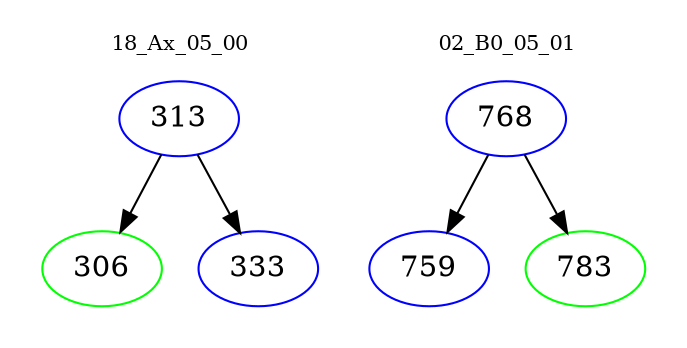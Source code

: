 digraph{
subgraph cluster_0 {
color = white
label = "18_Ax_05_00";
fontsize=10;
T0_313 [label="313", color="blue"]
T0_313 -> T0_306 [color="black"]
T0_306 [label="306", color="green"]
T0_313 -> T0_333 [color="black"]
T0_333 [label="333", color="blue"]
}
subgraph cluster_1 {
color = white
label = "02_B0_05_01";
fontsize=10;
T1_768 [label="768", color="blue"]
T1_768 -> T1_759 [color="black"]
T1_759 [label="759", color="blue"]
T1_768 -> T1_783 [color="black"]
T1_783 [label="783", color="green"]
}
}

